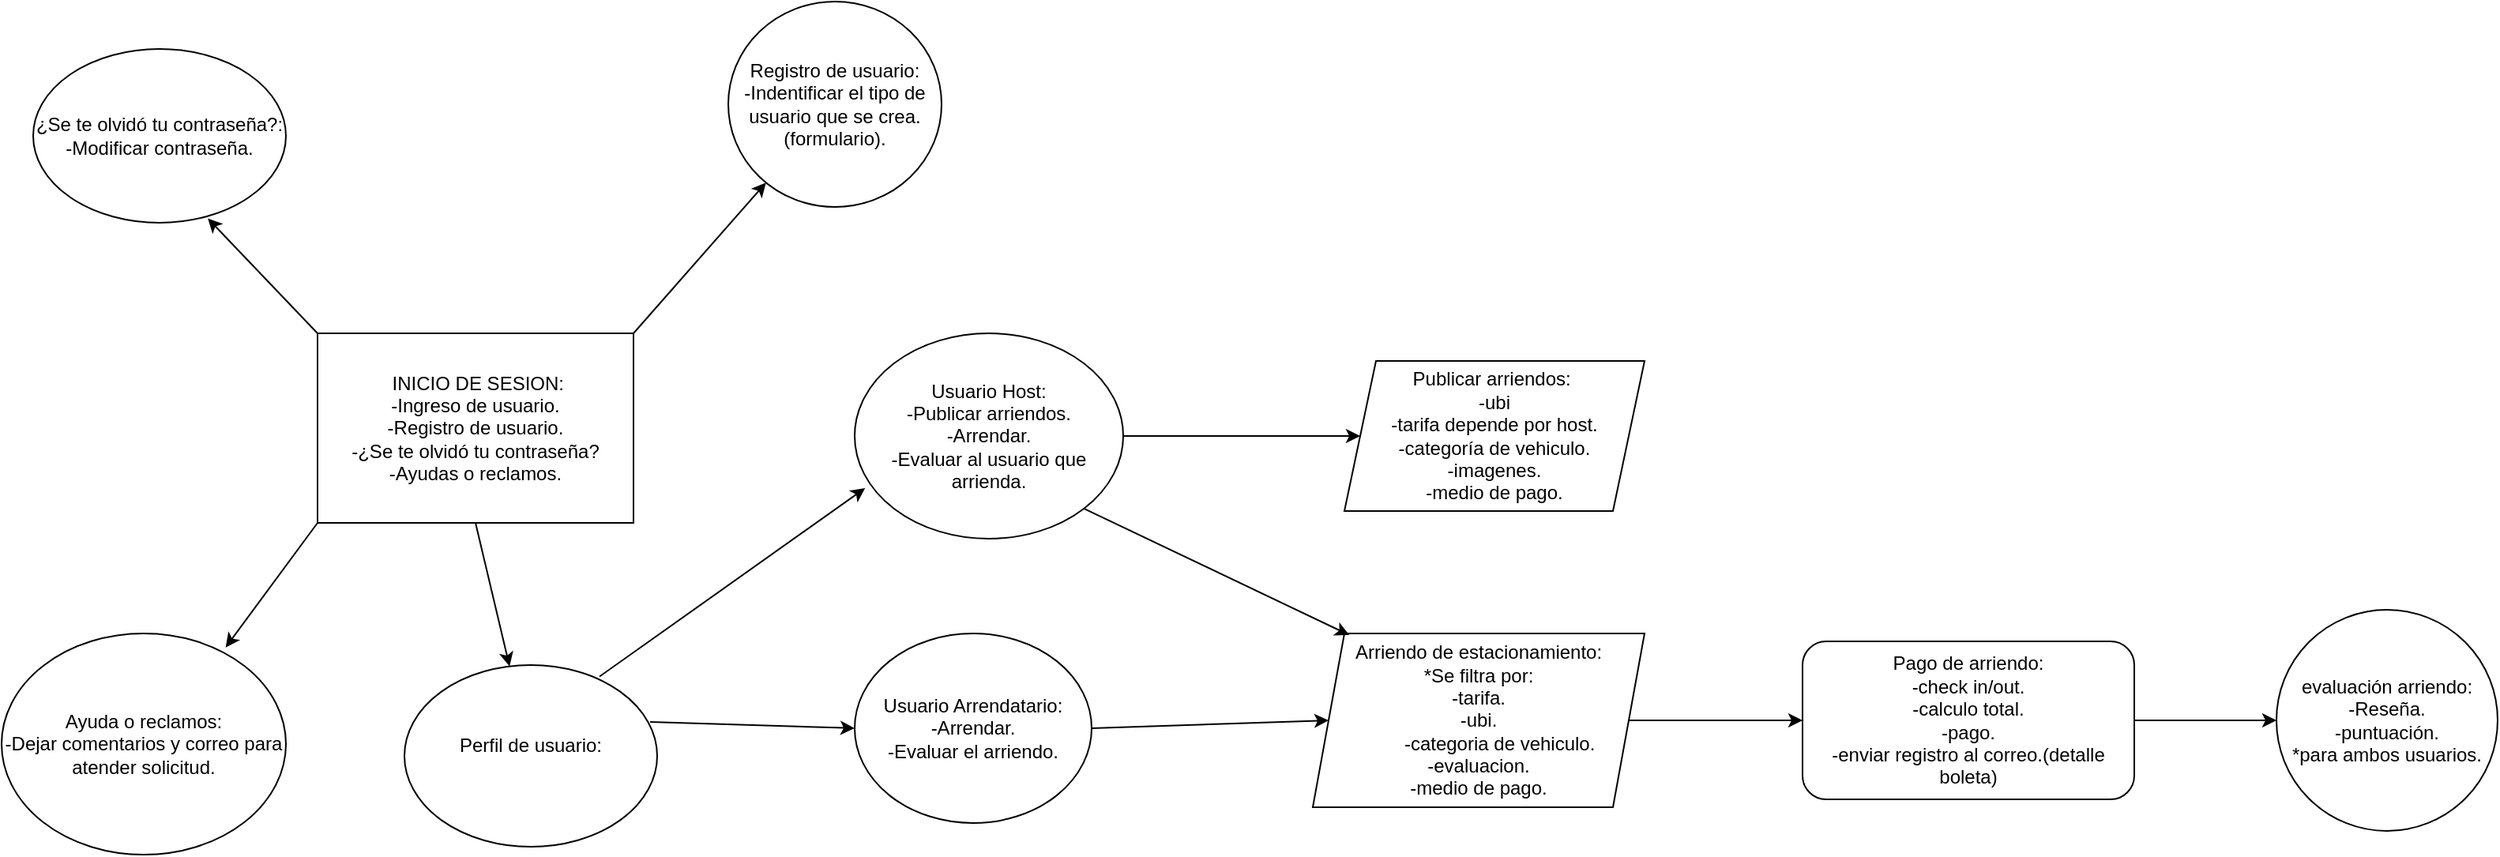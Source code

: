 <mxfile>
  <diagram id="ENvBK3eRWGplICkuHEvk" name="Page-1">
    <mxGraphModel dx="768" dy="1711" grid="1" gridSize="10" guides="1" tooltips="1" connect="1" arrows="1" fold="1" page="1" pageScale="1" pageWidth="850" pageHeight="1100" math="0" shadow="0">
      <root>
        <mxCell id="0" />
        <mxCell id="1" parent="0" />
        <mxCell id="3" value="&amp;nbsp;INICIO DE SESION:&lt;div&gt;-Ingreso de usuario.&lt;/div&gt;&lt;div&gt;-Registro de usuario.&lt;/div&gt;&lt;div&gt;-¿Se te olvidó tu contraseña?&lt;/div&gt;&lt;div&gt;-Ayudas o reclamos.&lt;/div&gt;" style="rounded=0;whiteSpace=wrap;html=1;" vertex="1" parent="1">
          <mxGeometry x="210" y="-370" width="200" height="120" as="geometry" />
        </mxCell>
        <mxCell id="4" value="" style="endArrow=classic;html=1;exitX=0.772;exitY=0.063;exitDx=0;exitDy=0;entryX=0.039;entryY=0.754;entryDx=0;entryDy=0;entryPerimeter=0;exitPerimeter=0;" edge="1" parent="1" source="31" target="6">
          <mxGeometry width="50" height="50" relative="1" as="geometry">
            <mxPoint x="490" y="-350.5" as="sourcePoint" />
            <mxPoint x="570" y="-350.5" as="targetPoint" />
            <Array as="points" />
          </mxGeometry>
        </mxCell>
        <mxCell id="6" value="Usuario Host:&lt;div&gt;-Publicar arriendos.&lt;/div&gt;&lt;div&gt;-Arrendar.&lt;/div&gt;&lt;div&gt;-Evaluar al usuario que arrienda.&lt;/div&gt;" style="ellipse;whiteSpace=wrap;html=1;" vertex="1" parent="1">
          <mxGeometry x="550" y="-370" width="170" height="130" as="geometry" />
        </mxCell>
        <mxCell id="8" value="Usuario Arrendatario:&lt;div&gt;-Arrendar.&lt;/div&gt;&lt;div&gt;-Evaluar el arriendo.&lt;/div&gt;" style="ellipse;whiteSpace=wrap;html=1;" vertex="1" parent="1">
          <mxGeometry x="550" y="-180" width="150" height="120" as="geometry" />
        </mxCell>
        <mxCell id="9" value="" style="endArrow=classic;html=1;exitX=0.972;exitY=0.313;exitDx=0;exitDy=0;entryX=0;entryY=0.5;entryDx=0;entryDy=0;exitPerimeter=0;" edge="1" parent="1" source="31" target="8">
          <mxGeometry width="50" height="50" relative="1" as="geometry">
            <mxPoint x="373" y="-289" as="sourcePoint" />
            <mxPoint x="685" y="-170" as="targetPoint" />
          </mxGeometry>
        </mxCell>
        <mxCell id="11" value="" style="endArrow=classic;html=1;exitX=1;exitY=0;exitDx=0;exitDy=0;" edge="1" parent="1" source="3" target="12">
          <mxGeometry width="50" height="50" relative="1" as="geometry">
            <mxPoint x="481.8" y="-370.0" as="sourcePoint" />
            <mxPoint x="480" y="-440" as="targetPoint" />
          </mxGeometry>
        </mxCell>
        <mxCell id="12" value="Registro de usuario:&lt;br&gt;-Indentificar el tipo de usuario que se crea.(formulario)." style="ellipse;whiteSpace=wrap;html=1;" vertex="1" parent="1">
          <mxGeometry x="470" y="-580" width="135" height="130" as="geometry" />
        </mxCell>
        <mxCell id="13" value="" style="endArrow=classic;html=1;exitX=0;exitY=0;exitDx=0;exitDy=0;entryX=0.691;entryY=0.975;entryDx=0;entryDy=0;entryPerimeter=0;" edge="1" parent="1" source="3" target="14">
          <mxGeometry width="50" height="50" relative="1" as="geometry">
            <mxPoint x="340" y="-390" as="sourcePoint" />
            <mxPoint x="270" y="-420" as="targetPoint" />
          </mxGeometry>
        </mxCell>
        <mxCell id="14" value="¿Se te olvidó tu contraseña?:&lt;br&gt;-Modificar contraseña." style="ellipse;whiteSpace=wrap;html=1;" vertex="1" parent="1">
          <mxGeometry x="30" y="-550" width="160" height="110" as="geometry" />
        </mxCell>
        <mxCell id="15" value="Ayuda o reclamos:&lt;div&gt;-Dejar comentarios y correo para atender solicitud.&lt;/div&gt;" style="ellipse;whiteSpace=wrap;html=1;" vertex="1" parent="1">
          <mxGeometry x="10" y="-180" width="180" height="140" as="geometry" />
        </mxCell>
        <mxCell id="16" value="" style="endArrow=classic;html=1;exitX=0;exitY=1;exitDx=0;exitDy=0;entryX=0.788;entryY=0.063;entryDx=0;entryDy=0;entryPerimeter=0;" edge="1" parent="1" source="3" target="15">
          <mxGeometry width="50" height="50" relative="1" as="geometry">
            <mxPoint x="190" y="-210" as="sourcePoint" />
            <mxPoint x="240" y="-260" as="targetPoint" />
          </mxGeometry>
        </mxCell>
        <mxCell id="17" value="" style="endArrow=classic;html=1;exitX=1;exitY=0.5;exitDx=0;exitDy=0;entryX=0;entryY=0.5;entryDx=0;entryDy=0;" edge="1" parent="1" source="6" target="18">
          <mxGeometry width="50" height="50" relative="1" as="geometry">
            <mxPoint x="960" y="-280" as="sourcePoint" />
            <mxPoint x="880" y="-305" as="targetPoint" />
          </mxGeometry>
        </mxCell>
        <mxCell id="18" value="Publicar arriendos:&amp;nbsp;&lt;div&gt;-ubi&lt;/div&gt;&lt;div&gt;-tarifa depende por host.&lt;/div&gt;&lt;div&gt;-categoría de vehiculo.&lt;/div&gt;&lt;div&gt;-imagenes.&lt;/div&gt;&lt;div&gt;-medio de pago.&lt;/div&gt;" style="shape=parallelogram;perimeter=parallelogramPerimeter;whiteSpace=wrap;html=1;fixedSize=1;" vertex="1" parent="1">
          <mxGeometry x="860" y="-352.5" width="190" height="95" as="geometry" />
        </mxCell>
        <mxCell id="19" value="" style="endArrow=classic;html=1;entryX=0;entryY=0.5;entryDx=0;entryDy=0;exitX=1;exitY=0.5;exitDx=0;exitDy=0;" edge="1" parent="1" source="8" target="21">
          <mxGeometry width="50" height="50" relative="1" as="geometry">
            <mxPoint x="760" y="-110" as="sourcePoint" />
            <mxPoint x="840" y="-110" as="targetPoint" />
          </mxGeometry>
        </mxCell>
        <mxCell id="21" value="Arriendo de estacionamiento:&lt;div&gt;*Se filtra por:&lt;/div&gt;&lt;div&gt;-tarifa.&lt;/div&gt;&lt;div&gt;&lt;span style=&quot;background-color: transparent;&quot;&gt;-ubi.&lt;/span&gt;&lt;/div&gt;&lt;div&gt;&lt;span style=&quot;white-space: pre;&quot;&gt;&#x9;&lt;/span&gt;-categoria de vehiculo.&lt;/div&gt;&lt;div&gt;-evaluacion.&lt;/div&gt;&lt;div&gt;-medio de pago.&lt;/div&gt;" style="shape=parallelogram;perimeter=parallelogramPerimeter;whiteSpace=wrap;html=1;fixedSize=1;align=center;" vertex="1" parent="1">
          <mxGeometry x="840" y="-180" width="210" height="110" as="geometry" />
        </mxCell>
        <mxCell id="24" value="" style="endArrow=classic;html=1;exitX=1;exitY=1;exitDx=0;exitDy=0;entryX=0.11;entryY=0.009;entryDx=0;entryDy=0;entryPerimeter=0;" edge="1" parent="1" source="6" target="21">
          <mxGeometry width="50" height="50" relative="1" as="geometry">
            <mxPoint x="800" y="-215" as="sourcePoint" />
            <mxPoint x="850" y="-265" as="targetPoint" />
          </mxGeometry>
        </mxCell>
        <mxCell id="25" value="" style="endArrow=classic;html=1;exitX=1;exitY=0.5;exitDx=0;exitDy=0;entryX=0;entryY=0.5;entryDx=0;entryDy=0;" edge="1" parent="1" source="21" target="26">
          <mxGeometry width="50" height="50" relative="1" as="geometry">
            <mxPoint x="1080" y="-85" as="sourcePoint" />
            <mxPoint x="1149" y="-105" as="targetPoint" />
          </mxGeometry>
        </mxCell>
        <mxCell id="26" value="Pago de arriendo:&lt;div&gt;-check in/out.&lt;/div&gt;&lt;div&gt;-calculo total.&lt;/div&gt;&lt;div&gt;-pago.&lt;/div&gt;&lt;div&gt;-enviar registro al correo.(detalle boleta)&lt;/div&gt;" style="rounded=1;whiteSpace=wrap;html=1;" vertex="1" parent="1">
          <mxGeometry x="1150" y="-175" width="210" height="100" as="geometry" />
        </mxCell>
        <mxCell id="28" value="" style="endArrow=classic;html=1;exitX=1;exitY=0.5;exitDx=0;exitDy=0;" edge="1" parent="1" source="26" target="29">
          <mxGeometry width="50" height="50" relative="1" as="geometry">
            <mxPoint x="1390" y="-100" as="sourcePoint" />
            <mxPoint x="1450" y="-110" as="targetPoint" />
          </mxGeometry>
        </mxCell>
        <mxCell id="29" value="evaluación arriendo:&lt;div&gt;-Reseña.&lt;/div&gt;&lt;div&gt;-puntuación.&lt;/div&gt;&lt;div&gt;*para ambos usuarios.&lt;/div&gt;" style="ellipse;whiteSpace=wrap;html=1;aspect=fixed;" vertex="1" parent="1">
          <mxGeometry x="1450" y="-195" width="140" height="140" as="geometry" />
        </mxCell>
        <mxCell id="30" value="" style="endArrow=classic;html=1;exitX=0.5;exitY=1;exitDx=0;exitDy=0;" edge="1" parent="1" source="3" target="31">
          <mxGeometry width="50" height="50" relative="1" as="geometry">
            <mxPoint x="410" y="-180" as="sourcePoint" />
            <mxPoint x="410" y="-150" as="targetPoint" />
          </mxGeometry>
        </mxCell>
        <mxCell id="31" value="Perfil de usuario:&lt;div&gt;&lt;br&gt;&lt;/div&gt;" style="ellipse;whiteSpace=wrap;html=1;" vertex="1" parent="1">
          <mxGeometry x="265" y="-160" width="160" height="115" as="geometry" />
        </mxCell>
      </root>
    </mxGraphModel>
  </diagram>
</mxfile>
